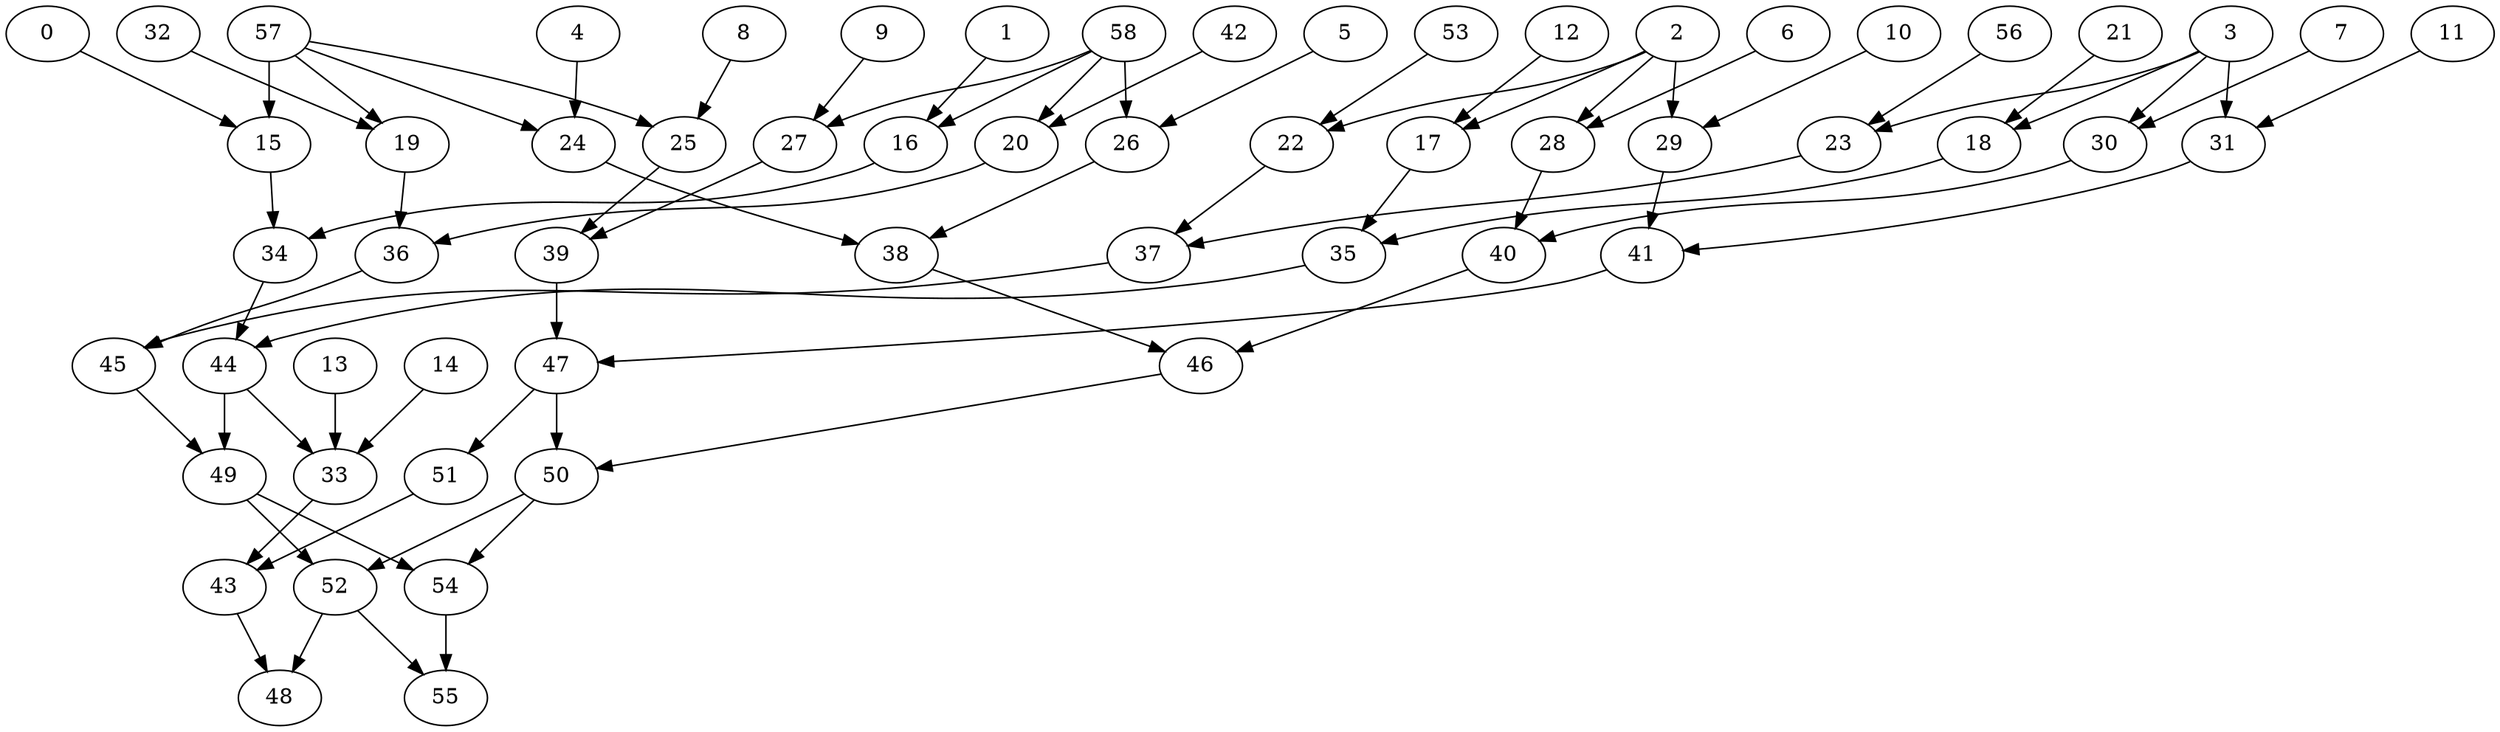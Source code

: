 digraph g {
0;
1;
2;
3;
4;
5;
6;
7;
8;
9;
10;
11;
12;
13;
14;
15;
16;
17;
18;
19;
20;
21;
22;
23;
24;
25;
26;
27;
28;
29;
30;
31;
32;
33;
34;
35;
36;
37;
38;
39;
40;
41;
42;
43;
44;
45;
46;
47;
48;
49;
50;
51;
52;
53;
54;
55;
56;
57;
58;
0 -> 15 [weight=0];
1 -> 16 [weight=0];
2 -> 17 [weight=0];
2 -> 22 [weight=0];
2 -> 28 [weight=0];
2 -> 29 [weight=0];
3 -> 18 [weight=0];
3 -> 23 [weight=0];
3 -> 30 [weight=0];
3 -> 31 [weight=0];
4 -> 24 [weight=0];
5 -> 26 [weight=0];
6 -> 28 [weight=0];
7 -> 30 [weight=0];
8 -> 25 [weight=0];
9 -> 27 [weight=0];
10 -> 29 [weight=0];
11 -> 31 [weight=0];
12 -> 17 [weight=0];
13 -> 33 [weight=0];
14 -> 33 [weight=0];
15 -> 34 [weight=0];
16 -> 34 [weight=0];
17 -> 35 [weight=0];
18 -> 35 [weight=0];
19 -> 36 [weight=0];
20 -> 36 [weight=0];
21 -> 18 [weight=0];
22 -> 37 [weight=0];
23 -> 37 [weight=0];
24 -> 38 [weight=0];
25 -> 39 [weight=0];
26 -> 38 [weight=0];
27 -> 39 [weight=0];
28 -> 40 [weight=0];
29 -> 41 [weight=0];
30 -> 40 [weight=0];
31 -> 41 [weight=0];
32 -> 19 [weight=0];
33 -> 43 [weight=0];
34 -> 44 [weight=0];
35 -> 44 [weight=0];
36 -> 45 [weight=0];
37 -> 45 [weight=0];
38 -> 46 [weight=0];
39 -> 47 [weight=2];
40 -> 46 [weight=0];
41 -> 47 [weight=0];
42 -> 20 [weight=0];
43 -> 48 [weight=0];
44 -> 33 [weight=0];
44 -> 49 [weight=1];
45 -> 49 [weight=0];
46 -> 50 [weight=0];
47 -> 50 [weight=0];
47 -> 51 [weight=0];
49 -> 52 [weight=0];
49 -> 54 [weight=0];
50 -> 52 [weight=0];
50 -> 54 [weight=0];
51 -> 43 [weight=0];
52 -> 48 [weight=0];
52 -> 55 [weight=0];
53 -> 22 [weight=0];
54 -> 55 [weight=1];
56 -> 23 [weight=0];
57 -> 15 [weight=1];
57 -> 19 [weight=0];
57 -> 24 [weight=0];
57 -> 25 [weight=0];
58 -> 16 [weight=0];
58 -> 20 [weight=0];
58 -> 26 [weight=0];
58 -> 27 [weight=0];
}
